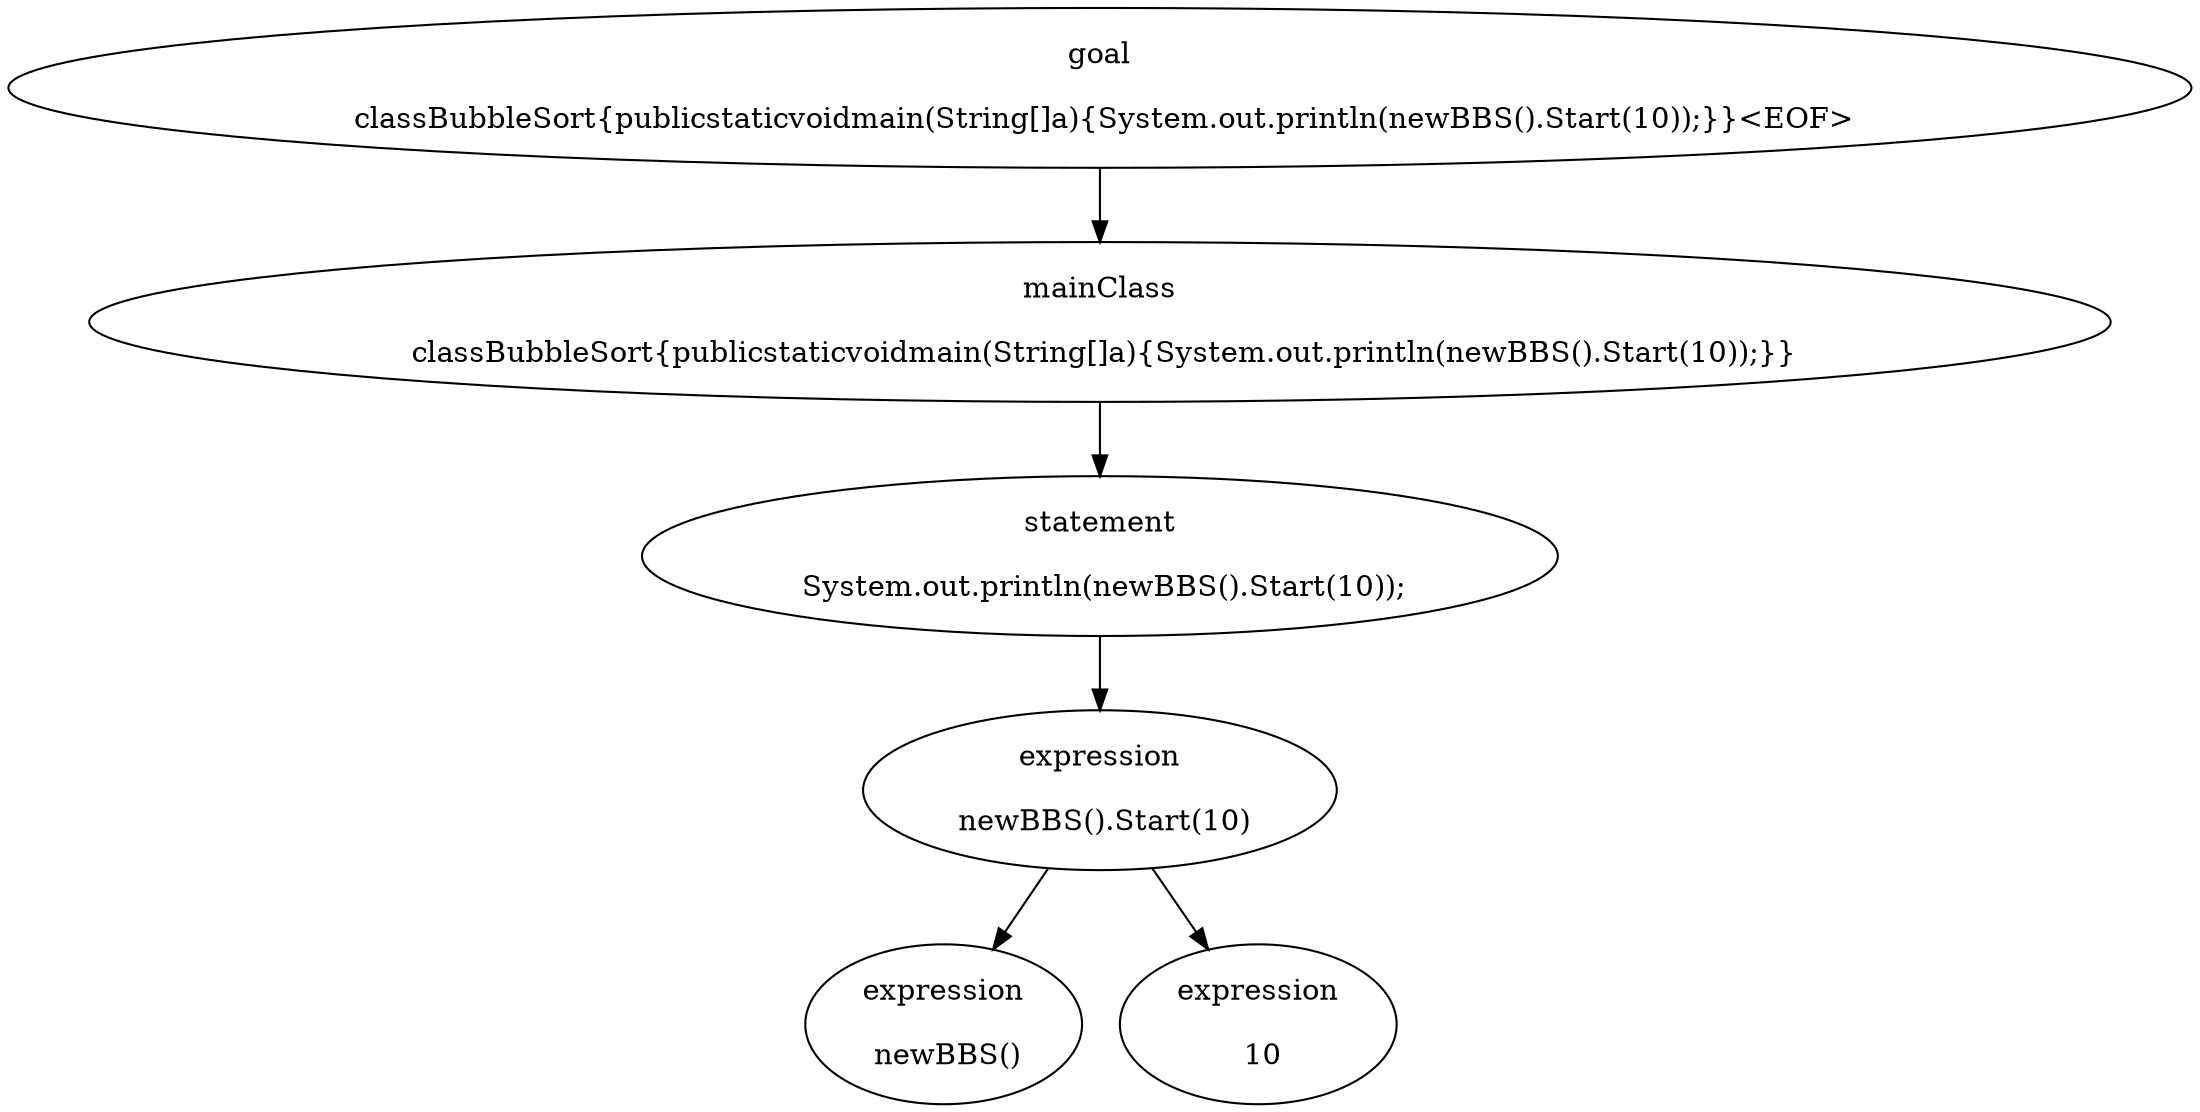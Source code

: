 digraph AST{
00[label="goal
\n classBubbleSort{publicstaticvoidmain(String[]a){System.out.println(newBBS().Start(10));}}<EOF>
"]
11[label="mainClass
\n classBubbleSort{publicstaticvoidmain(String[]a){System.out.println(newBBS().Start(10));}}
"]
22[label="statement
\n System.out.println(newBBS().Start(10));
"]
33[label="expression
\n newBBS().Start(10)
"]
44[label="expression
\n newBBS()
"]
45[label="expression
\n 10
"]
00->11
11->22
22->33
33->44
33->45
}
